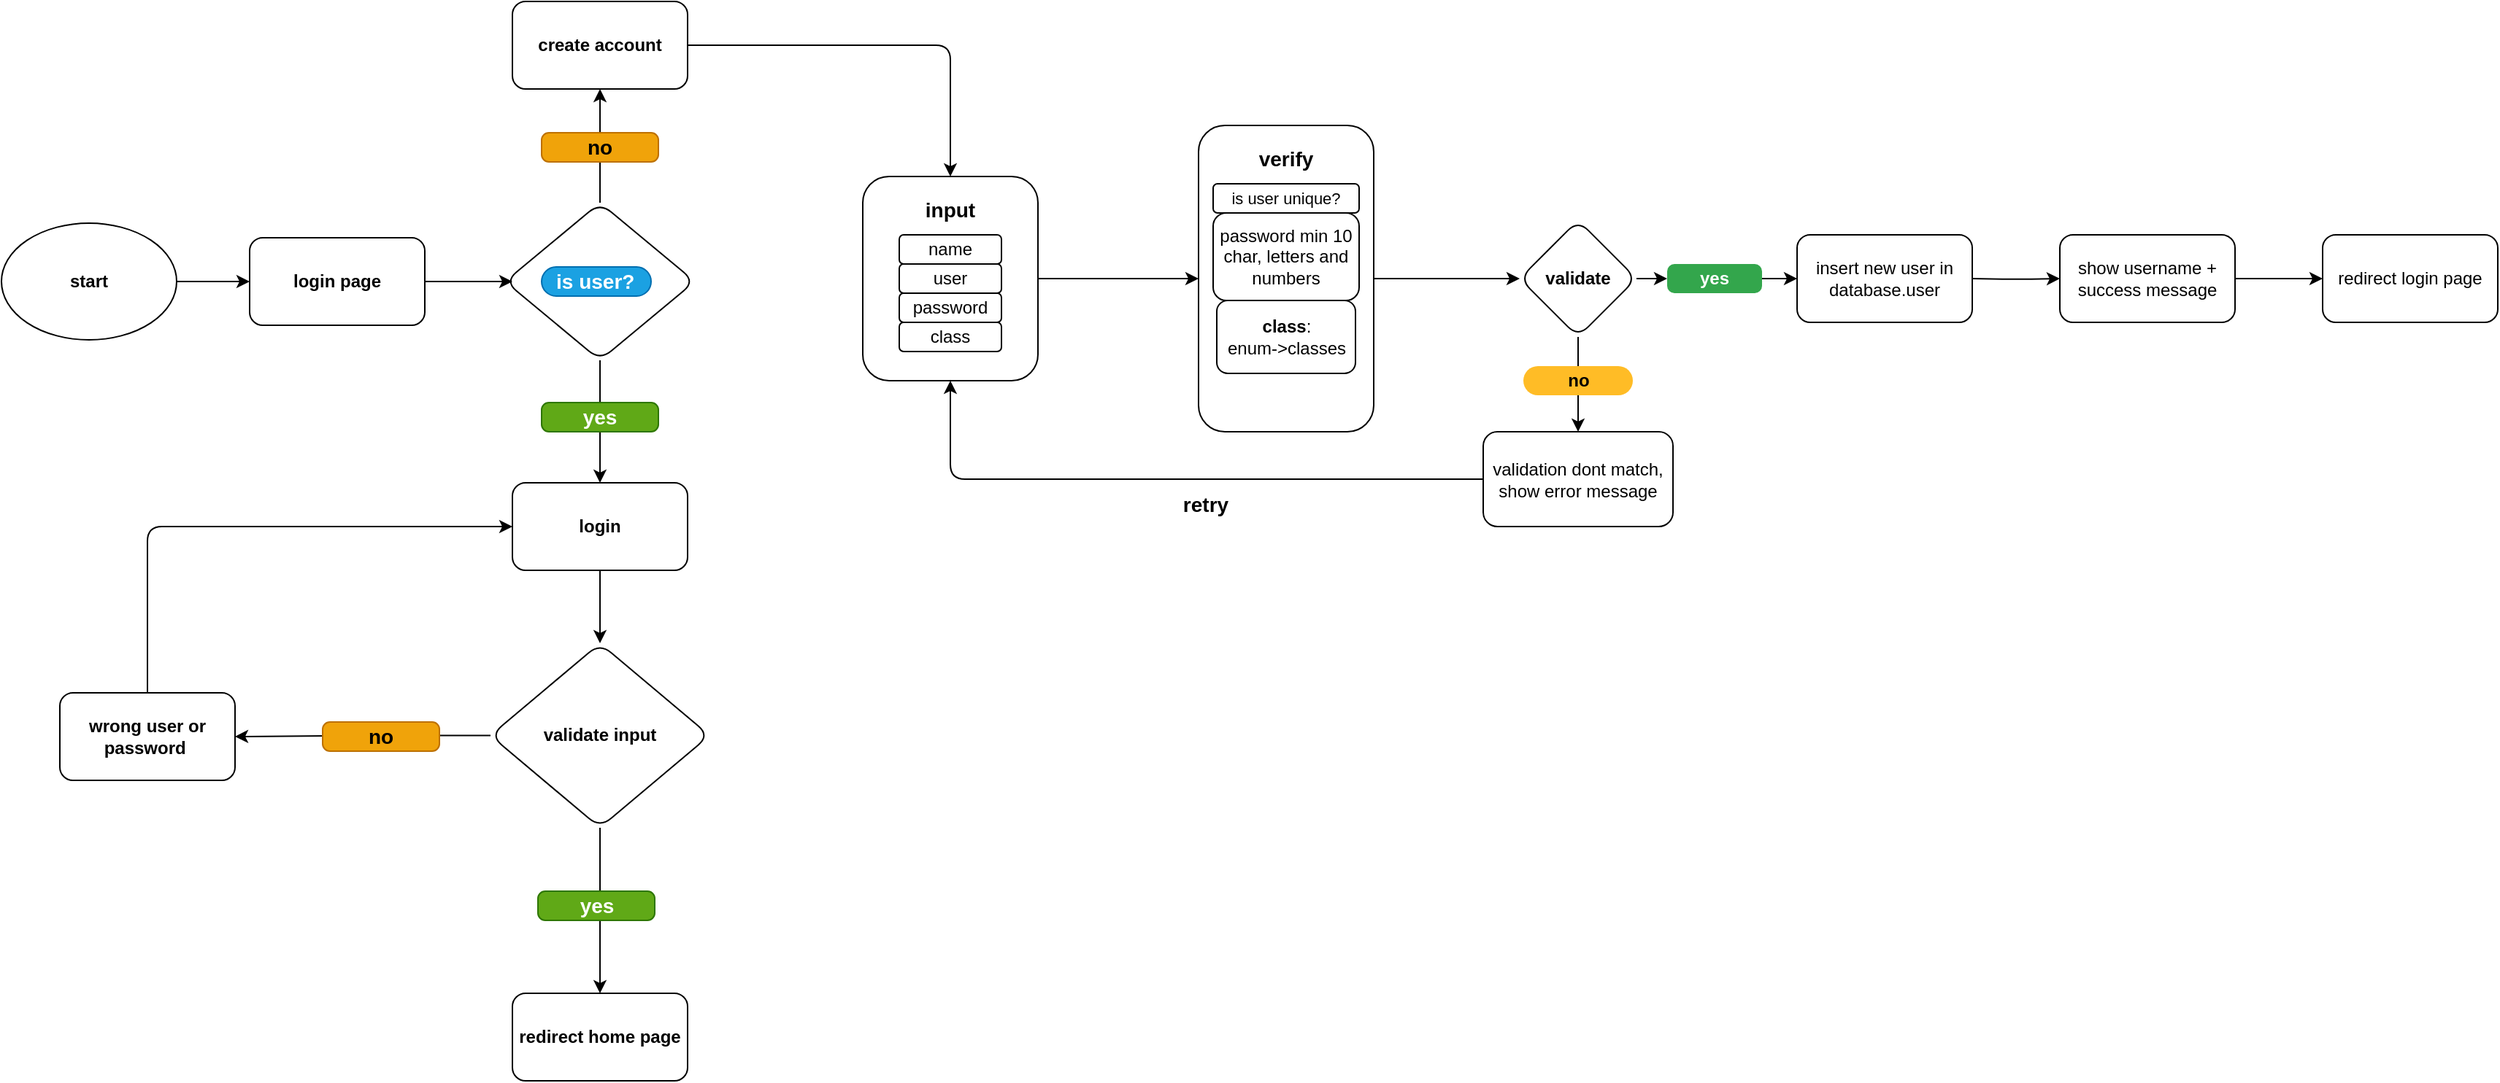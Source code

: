 <mxfile version="24.8.3">
  <diagram name="Página-1" id="POzB9wZ25K7DmBgVlYvR">
    <mxGraphModel dx="2595" dy="1584" grid="1" gridSize="10" guides="1" tooltips="1" connect="1" arrows="1" fold="1" page="1" pageScale="1" pageWidth="1169" pageHeight="827" math="0" shadow="0">
      <root>
        <mxCell id="0" />
        <mxCell id="1" parent="0" />
        <mxCell id="VtwWE4EHs3jnErMEF1sp-50" value="" style="edgeStyle=orthogonalEdgeStyle;rounded=1;orthogonalLoop=1;jettySize=auto;html=1;" edge="1" parent="1" source="OjHU_7YqH5emqKQTOrnb-13" target="VtwWE4EHs3jnErMEF1sp-49">
          <mxGeometry relative="1" as="geometry" />
        </mxCell>
        <mxCell id="OjHU_7YqH5emqKQTOrnb-13" value="start" style="ellipse;whiteSpace=wrap;html=1;fontStyle=1;fontFamily=Helvetica;rounded=1;" parent="1" vertex="1">
          <mxGeometry x="-350" y="62" width="120" height="80" as="geometry" />
        </mxCell>
        <mxCell id="VtwWE4EHs3jnErMEF1sp-9" value="" style="edgeStyle=orthogonalEdgeStyle;rounded=1;orthogonalLoop=1;jettySize=auto;html=1;fontFamily=Helvetica;" edge="1" parent="1" source="OjHU_7YqH5emqKQTOrnb-15" target="VtwWE4EHs3jnErMEF1sp-3">
          <mxGeometry relative="1" as="geometry" />
        </mxCell>
        <mxCell id="OjHU_7YqH5emqKQTOrnb-15" value="" style="rounded=1;whiteSpace=wrap;html=1;fontFamily=Helvetica;" parent="1" vertex="1">
          <mxGeometry x="240" y="30" width="120" height="140" as="geometry" />
        </mxCell>
        <mxCell id="OjHU_7YqH5emqKQTOrnb-17" value="name" style="rounded=1;whiteSpace=wrap;html=1;fontFamily=Helvetica;" parent="1" vertex="1">
          <mxGeometry x="265" y="70" width="70" height="20" as="geometry" />
        </mxCell>
        <mxCell id="OjHU_7YqH5emqKQTOrnb-18" value="user" style="rounded=1;whiteSpace=wrap;html=1;fontFamily=Helvetica;" parent="1" vertex="1">
          <mxGeometry x="265" y="90" width="70" height="20" as="geometry" />
        </mxCell>
        <mxCell id="OjHU_7YqH5emqKQTOrnb-19" value="password" style="rounded=1;whiteSpace=wrap;html=1;fontFamily=Helvetica;" parent="1" vertex="1">
          <mxGeometry x="265" y="110" width="70" height="20" as="geometry" />
        </mxCell>
        <mxCell id="OjHU_7YqH5emqKQTOrnb-24" value="class" style="rounded=1;whiteSpace=wrap;html=1;fontFamily=Helvetica;" parent="1" vertex="1">
          <mxGeometry x="265" y="130" width="70" height="20" as="geometry" />
        </mxCell>
        <mxCell id="OjHU_7YqH5emqKQTOrnb-25" value="&lt;font style=&quot;font-size: 14px;&quot;&gt;input&lt;/font&gt;" style="text;html=1;align=center;verticalAlign=middle;whiteSpace=wrap;rounded=1;fontStyle=1;fontSize=14;fontFamily=Helvetica;" parent="1" vertex="1">
          <mxGeometry x="270" y="38" width="60" height="30" as="geometry" />
        </mxCell>
        <mxCell id="VtwWE4EHs3jnErMEF1sp-15" value="" style="edgeStyle=orthogonalEdgeStyle;rounded=1;orthogonalLoop=1;jettySize=auto;html=1;fontFamily=Helvetica;" edge="1" parent="1" source="VtwWE4EHs3jnErMEF1sp-3" target="VtwWE4EHs3jnErMEF1sp-14">
          <mxGeometry relative="1" as="geometry" />
        </mxCell>
        <mxCell id="VtwWE4EHs3jnErMEF1sp-3" value="" style="rounded=1;whiteSpace=wrap;html=1;fontFamily=Helvetica;" vertex="1" parent="1">
          <mxGeometry x="470" y="-5" width="120" height="210" as="geometry" />
        </mxCell>
        <mxCell id="VtwWE4EHs3jnErMEF1sp-5" value="is user unique?" style="rounded=1;whiteSpace=wrap;html=1;fontSize=11;fontFamily=Helvetica;" vertex="1" parent="1">
          <mxGeometry x="480" y="35" width="100" height="20" as="geometry" />
        </mxCell>
        <mxCell id="VtwWE4EHs3jnErMEF1sp-6" value="password min 10 char, letters and numbers" style="rounded=1;whiteSpace=wrap;html=1;fontFamily=Helvetica;" vertex="1" parent="1">
          <mxGeometry x="480" y="55" width="100" height="60" as="geometry" />
        </mxCell>
        <mxCell id="VtwWE4EHs3jnErMEF1sp-8" value="&lt;font style=&quot;font-size: 14px;&quot;&gt;verify&lt;/font&gt;" style="text;html=1;align=center;verticalAlign=middle;whiteSpace=wrap;rounded=1;fontStyle=1;fontSize=14;fontFamily=Helvetica;" vertex="1" parent="1">
          <mxGeometry x="500" y="3" width="60" height="30" as="geometry" />
        </mxCell>
        <mxCell id="VtwWE4EHs3jnErMEF1sp-13" value="&lt;b&gt;class&lt;/b&gt;: &lt;br&gt;enum-&amp;gt;classes" style="rounded=1;whiteSpace=wrap;html=1;fontFamily=Helvetica;" vertex="1" parent="1">
          <mxGeometry x="482.5" y="115" width="95" height="50" as="geometry" />
        </mxCell>
        <mxCell id="VtwWE4EHs3jnErMEF1sp-17" value="" style="edgeStyle=orthogonalEdgeStyle;rounded=1;orthogonalLoop=1;jettySize=auto;html=1;fontFamily=Helvetica;" edge="1" parent="1" source="VtwWE4EHs3jnErMEF1sp-18" target="VtwWE4EHs3jnErMEF1sp-16">
          <mxGeometry relative="1" as="geometry" />
        </mxCell>
        <mxCell id="VtwWE4EHs3jnErMEF1sp-28" value="" style="edgeStyle=orthogonalEdgeStyle;rounded=1;orthogonalLoop=1;jettySize=auto;html=1;" edge="1" parent="1" source="VtwWE4EHs3jnErMEF1sp-14" target="VtwWE4EHs3jnErMEF1sp-18">
          <mxGeometry relative="1" as="geometry" />
        </mxCell>
        <mxCell id="VtwWE4EHs3jnErMEF1sp-29" value="" style="edgeStyle=orthogonalEdgeStyle;rounded=1;orthogonalLoop=1;jettySize=auto;html=1;" edge="1" parent="1" source="VtwWE4EHs3jnErMEF1sp-14" target="VtwWE4EHs3jnErMEF1sp-19">
          <mxGeometry relative="1" as="geometry" />
        </mxCell>
        <mxCell id="VtwWE4EHs3jnErMEF1sp-14" value="validate" style="rhombus;whiteSpace=wrap;html=1;rounded=1;fontFamily=Helvetica;fontStyle=1" vertex="1" parent="1">
          <mxGeometry x="690" y="60" width="80" height="80" as="geometry" />
        </mxCell>
        <mxCell id="VtwWE4EHs3jnErMEF1sp-23" value="" style="edgeStyle=orthogonalEdgeStyle;rounded=1;orthogonalLoop=1;jettySize=auto;html=1;fontFamily=Helvetica;" edge="1" parent="1" target="VtwWE4EHs3jnErMEF1sp-22">
          <mxGeometry relative="1" as="geometry">
            <mxPoint x="1000" y="100" as="sourcePoint" />
          </mxGeometry>
        </mxCell>
        <mxCell id="VtwWE4EHs3jnErMEF1sp-16" value="insert new user in database.user" style="whiteSpace=wrap;html=1;rounded=1;fontFamily=Helvetica;" vertex="1" parent="1">
          <mxGeometry x="880" y="70" width="120" height="60" as="geometry" />
        </mxCell>
        <mxCell id="VtwWE4EHs3jnErMEF1sp-24" style="edgeStyle=orthogonalEdgeStyle;rounded=1;orthogonalLoop=1;jettySize=auto;html=1;entryX=0.5;entryY=1;entryDx=0;entryDy=0;fontFamily=Helvetica;" edge="1" parent="1" source="VtwWE4EHs3jnErMEF1sp-19" target="OjHU_7YqH5emqKQTOrnb-15">
          <mxGeometry relative="1" as="geometry" />
        </mxCell>
        <mxCell id="VtwWE4EHs3jnErMEF1sp-19" value="validation dont match, show error message" style="whiteSpace=wrap;html=1;rounded=1;fontFamily=Helvetica;" vertex="1" parent="1">
          <mxGeometry x="665" y="205" width="130" height="65" as="geometry" />
        </mxCell>
        <mxCell id="VtwWE4EHs3jnErMEF1sp-21" value="no" style="rounded=1;whiteSpace=wrap;html=1;arcSize=50;strokeColor=none;strokeWidth=1;fillColor=#FFBC26;fontColor=#000000;whiteSpace=wrap;align=center;verticalAlign=middle;spacingLeft=0;fontStyle=1;fontSize=12;spacing=10;fontFamily=Helvetica;" vertex="1" parent="1">
          <mxGeometry x="692.5" y="160" width="75" height="20" as="geometry" />
        </mxCell>
        <mxCell id="VtwWE4EHs3jnErMEF1sp-31" value="" style="edgeStyle=orthogonalEdgeStyle;rounded=1;orthogonalLoop=1;jettySize=auto;html=1;" edge="1" parent="1" source="VtwWE4EHs3jnErMEF1sp-22" target="VtwWE4EHs3jnErMEF1sp-30">
          <mxGeometry relative="1" as="geometry" />
        </mxCell>
        <mxCell id="VtwWE4EHs3jnErMEF1sp-22" value="show username + success message" style="whiteSpace=wrap;html=1;rounded=1;fontFamily=Helvetica;" vertex="1" parent="1">
          <mxGeometry x="1060" y="70" width="120" height="60" as="geometry" />
        </mxCell>
        <mxCell id="VtwWE4EHs3jnErMEF1sp-25" value="retry" style="text;html=1;align=center;verticalAlign=middle;whiteSpace=wrap;rounded=1;fontSize=14;fontStyle=1;fontFamily=Helvetica;" vertex="1" parent="1">
          <mxGeometry x="440" y="240" width="70" height="30" as="geometry" />
        </mxCell>
        <mxCell id="VtwWE4EHs3jnErMEF1sp-18" value="yes" style="html=1;shadow=0;dashed=0;shape=mxgraph.bootstrap.rrect;rSize=5;strokeColor=none;strokeWidth=1;fillColor=#33A64C;fontColor=#FFFFFF;whiteSpace=wrap;align=center;verticalAlign=middle;spacingLeft=0;fontStyle=1;fontSize=12;spacing=5;fontFamily=Helvetica;rounded=1;" vertex="1" parent="1">
          <mxGeometry x="791" y="90" width="65" height="20" as="geometry" />
        </mxCell>
        <mxCell id="VtwWE4EHs3jnErMEF1sp-30" value="redirect login page" style="whiteSpace=wrap;html=1;rounded=1;fontFamily=Helvetica;" vertex="1" parent="1">
          <mxGeometry x="1240" y="70" width="120" height="60" as="geometry" />
        </mxCell>
        <mxCell id="VtwWE4EHs3jnErMEF1sp-37" style="edgeStyle=orthogonalEdgeStyle;rounded=1;orthogonalLoop=1;jettySize=auto;html=1;exitX=1;exitY=0.5;exitDx=0;exitDy=0;entryX=0.5;entryY=0;entryDx=0;entryDy=0;" edge="1" parent="1" source="VtwWE4EHs3jnErMEF1sp-32" target="OjHU_7YqH5emqKQTOrnb-15">
          <mxGeometry relative="1" as="geometry" />
        </mxCell>
        <mxCell id="VtwWE4EHs3jnErMEF1sp-32" value="create account" style="whiteSpace=wrap;html=1;fontStyle=1;rounded=1;" vertex="1" parent="1">
          <mxGeometry y="-90" width="120" height="60" as="geometry" />
        </mxCell>
        <mxCell id="VtwWE4EHs3jnErMEF1sp-39" style="edgeStyle=orthogonalEdgeStyle;rounded=1;orthogonalLoop=1;jettySize=auto;html=1;exitX=0.5;exitY=1;exitDx=0;exitDy=0;entryX=0.5;entryY=0;entryDx=0;entryDy=0;" edge="1" parent="1" source="VtwWE4EHs3jnErMEF1sp-34" target="VtwWE4EHs3jnErMEF1sp-36">
          <mxGeometry relative="1" as="geometry" />
        </mxCell>
        <mxCell id="VtwWE4EHs3jnErMEF1sp-44" style="edgeStyle=orthogonalEdgeStyle;rounded=1;orthogonalLoop=1;jettySize=auto;html=1;exitX=0.5;exitY=0;exitDx=0;exitDy=0;entryX=0.5;entryY=1;entryDx=0;entryDy=0;" edge="1" parent="1" source="VtwWE4EHs3jnErMEF1sp-34" target="VtwWE4EHs3jnErMEF1sp-32">
          <mxGeometry relative="1" as="geometry" />
        </mxCell>
        <mxCell id="VtwWE4EHs3jnErMEF1sp-34" value="" style="rhombus;whiteSpace=wrap;html=1;fontStyle=1;rounded=1;" vertex="1" parent="1">
          <mxGeometry x="-5" y="48" width="130" height="108" as="geometry" />
        </mxCell>
        <mxCell id="VtwWE4EHs3jnErMEF1sp-54" style="edgeStyle=orthogonalEdgeStyle;rounded=1;orthogonalLoop=1;jettySize=auto;html=1;" edge="1" parent="1" source="VtwWE4EHs3jnErMEF1sp-36" target="VtwWE4EHs3jnErMEF1sp-52">
          <mxGeometry relative="1" as="geometry" />
        </mxCell>
        <mxCell id="VtwWE4EHs3jnErMEF1sp-36" value="login" style="whiteSpace=wrap;html=1;fontStyle=1;rounded=1;" vertex="1" parent="1">
          <mxGeometry y="240" width="120" height="60" as="geometry" />
        </mxCell>
        <mxCell id="VtwWE4EHs3jnErMEF1sp-40" value="is user?" style="rounded=1;whiteSpace=wrap;html=1;arcSize=50;strokeColor=#006EAF;strokeWidth=1;fillColor=#1ba1e2;fontColor=#ffffff;whiteSpace=wrap;align=left;verticalAlign=middle;spacingLeft=0;fontStyle=1;fontSize=14;spacing=10;" vertex="1" parent="1">
          <mxGeometry x="20" y="92" width="75" height="20" as="geometry" />
        </mxCell>
        <mxCell id="VtwWE4EHs3jnErMEF1sp-41" value="no" style="html=1;shadow=0;dashed=0;shape=mxgraph.bootstrap.rrect;rSize=5;strokeColor=#BD7000;strokeWidth=1;fillColor=#f0a30a;whiteSpace=wrap;align=center;verticalAlign=middle;spacingLeft=0;fontStyle=1;fontSize=14;spacing=5;fontColor=#000000;rounded=1;" vertex="1" parent="1">
          <mxGeometry x="20" width="80" height="20" as="geometry" />
        </mxCell>
        <mxCell id="VtwWE4EHs3jnErMEF1sp-43" value="yes" style="html=1;shadow=0;dashed=0;shape=mxgraph.bootstrap.rrect;rSize=5;strokeColor=#2D7600;strokeWidth=1;fillColor=#60a917;fontColor=#ffffff;whiteSpace=wrap;align=center;verticalAlign=middle;spacingLeft=0;fontStyle=1;fontSize=14;spacing=5;rounded=1;" vertex="1" parent="1">
          <mxGeometry x="20" y="185" width="80" height="20" as="geometry" />
        </mxCell>
        <mxCell id="VtwWE4EHs3jnErMEF1sp-47" value="redirect home page" style="whiteSpace=wrap;html=1;fontStyle=1;rounded=1;" vertex="1" parent="1">
          <mxGeometry y="590" width="120" height="60" as="geometry" />
        </mxCell>
        <mxCell id="VtwWE4EHs3jnErMEF1sp-51" value="" style="edgeStyle=orthogonalEdgeStyle;rounded=1;orthogonalLoop=1;jettySize=auto;html=1;" edge="1" parent="1" source="VtwWE4EHs3jnErMEF1sp-49">
          <mxGeometry relative="1" as="geometry">
            <mxPoint y="102" as="targetPoint" />
          </mxGeometry>
        </mxCell>
        <mxCell id="VtwWE4EHs3jnErMEF1sp-49" value="login page" style="whiteSpace=wrap;html=1;fontStyle=1;rounded=1;" vertex="1" parent="1">
          <mxGeometry x="-180" y="72" width="120" height="60" as="geometry" />
        </mxCell>
        <mxCell id="VtwWE4EHs3jnErMEF1sp-59" style="edgeStyle=orthogonalEdgeStyle;rounded=1;orthogonalLoop=1;jettySize=auto;html=1;exitX=0;exitY=0.5;exitDx=0;exitDy=0;entryX=1;entryY=0.5;entryDx=0;entryDy=0;" edge="1" parent="1" source="VtwWE4EHs3jnErMEF1sp-52" target="VtwWE4EHs3jnErMEF1sp-58">
          <mxGeometry relative="1" as="geometry" />
        </mxCell>
        <mxCell id="VtwWE4EHs3jnErMEF1sp-62" style="edgeStyle=orthogonalEdgeStyle;rounded=1;orthogonalLoop=1;jettySize=auto;html=1;exitX=0.5;exitY=1;exitDx=0;exitDy=0;" edge="1" parent="1" source="VtwWE4EHs3jnErMEF1sp-52" target="VtwWE4EHs3jnErMEF1sp-47">
          <mxGeometry relative="1" as="geometry" />
        </mxCell>
        <mxCell id="VtwWE4EHs3jnErMEF1sp-52" value="&lt;span style=&quot;&quot;&gt;validate input&lt;/span&gt;" style="rhombus;whiteSpace=wrap;html=1;rounded=1;fontStyle=1" vertex="1" parent="1">
          <mxGeometry x="-15" y="350" width="150" height="126.5" as="geometry" />
        </mxCell>
        <mxCell id="VtwWE4EHs3jnErMEF1sp-57" value="no" style="html=1;shadow=0;dashed=0;shape=mxgraph.bootstrap.rrect;rSize=5;strokeColor=#BD7000;strokeWidth=1;fillColor=#f0a30a;whiteSpace=wrap;align=center;verticalAlign=middle;spacingLeft=0;fontStyle=1;fontSize=14;spacing=5;fontColor=#000000;rounded=1;" vertex="1" parent="1">
          <mxGeometry x="-130" y="404" width="80" height="20" as="geometry" />
        </mxCell>
        <mxCell id="VtwWE4EHs3jnErMEF1sp-63" style="edgeStyle=orthogonalEdgeStyle;rounded=1;orthogonalLoop=1;jettySize=auto;html=1;exitX=0.5;exitY=0;exitDx=0;exitDy=0;entryX=0;entryY=0.5;entryDx=0;entryDy=0;" edge="1" parent="1" source="VtwWE4EHs3jnErMEF1sp-58" target="VtwWE4EHs3jnErMEF1sp-36">
          <mxGeometry relative="1" as="geometry" />
        </mxCell>
        <mxCell id="VtwWE4EHs3jnErMEF1sp-58" value="wrong user or password&amp;nbsp;" style="whiteSpace=wrap;html=1;fontStyle=1;rounded=1;" vertex="1" parent="1">
          <mxGeometry x="-310" y="384" width="120" height="60" as="geometry" />
        </mxCell>
        <mxCell id="VtwWE4EHs3jnErMEF1sp-61" value="yes" style="html=1;shadow=0;dashed=0;shape=mxgraph.bootstrap.rrect;rSize=5;strokeColor=#2D7600;strokeWidth=1;fillColor=#60a917;fontColor=#ffffff;whiteSpace=wrap;align=center;verticalAlign=middle;spacingLeft=0;fontStyle=1;fontSize=14;spacing=5;rounded=1;" vertex="1" parent="1">
          <mxGeometry x="17.5" y="520" width="80" height="20" as="geometry" />
        </mxCell>
      </root>
    </mxGraphModel>
  </diagram>
</mxfile>

